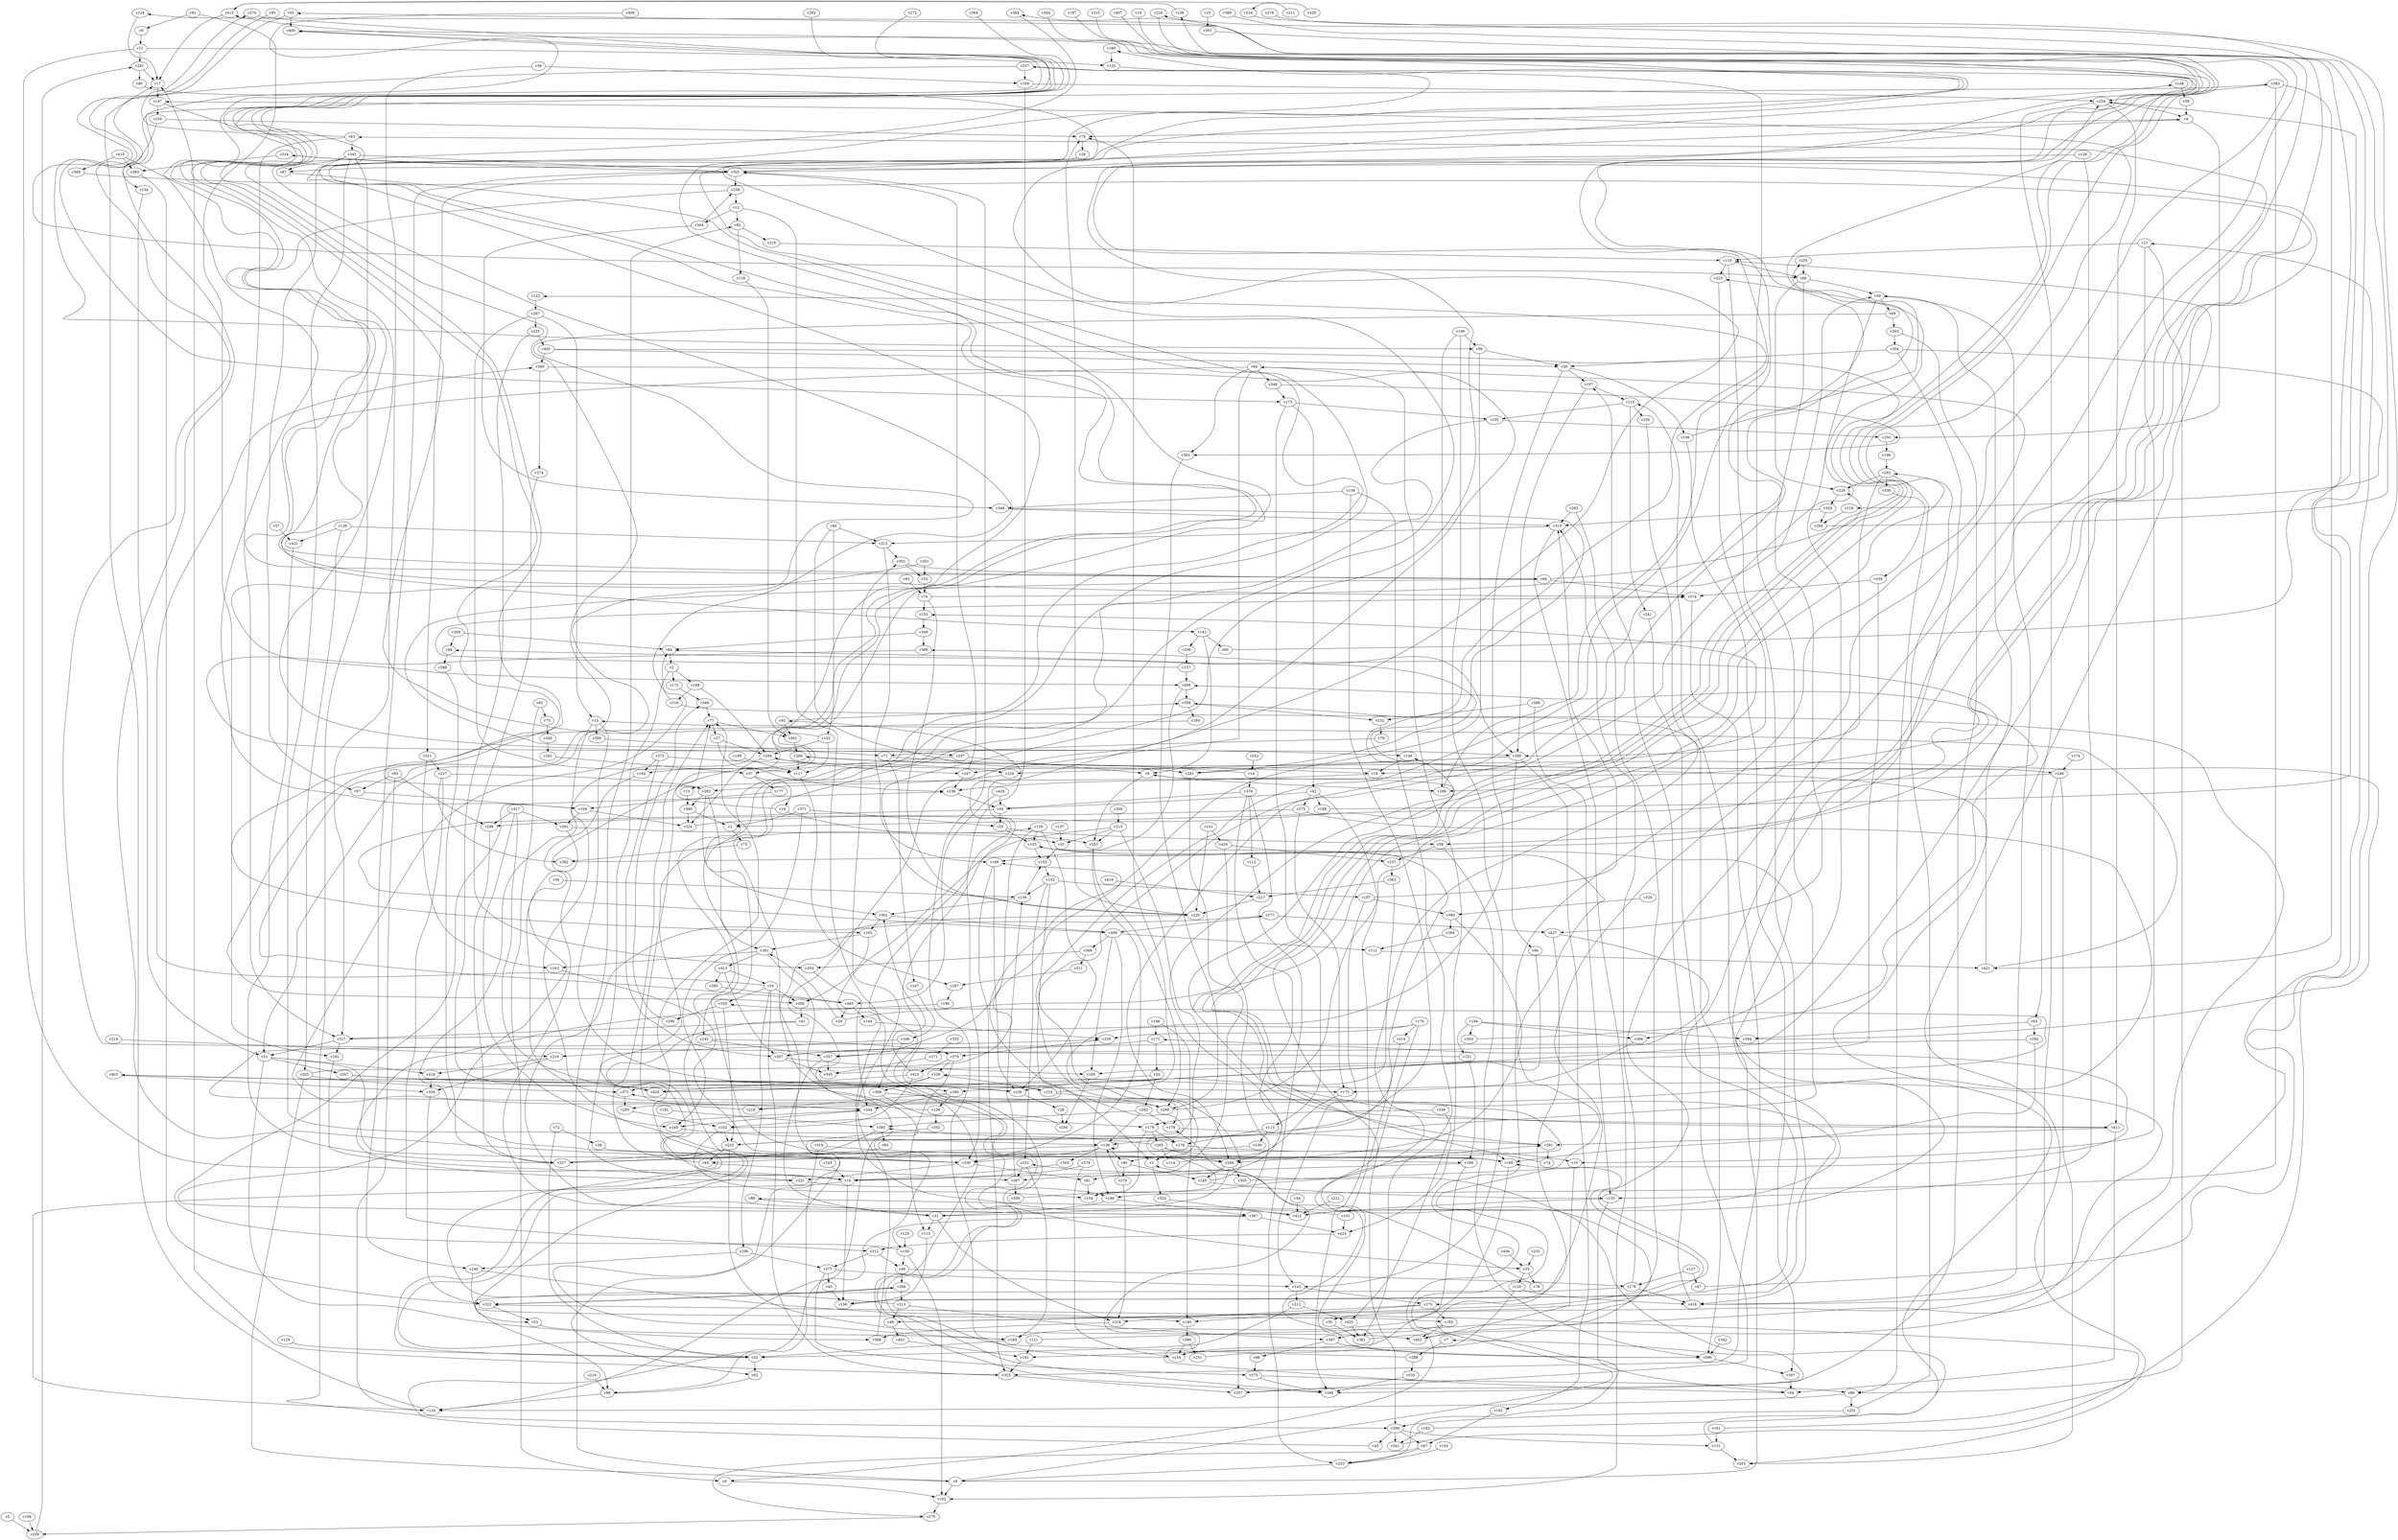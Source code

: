// Benchmark game 643 - 430 vertices
// time_bound: 214
// targets: v400
digraph G {
    v0 [name="v0", player=1];
    v1 [name="v1", player=0];
    v2 [name="v2", player=1];
    v3 [name="v3", player=1];
    v4 [name="v4", player=1];
    v5 [name="v5", player=1];
    v6 [name="v6", player=0];
    v7 [name="v7", player=1];
    v8 [name="v8", player=1];
    v9 [name="v9", player=0];
    v10 [name="v10", player=1];
    v11 [name="v11", player=1];
    v12 [name="v12", player=1];
    v13 [name="v13", player=1];
    v14 [name="v14", player=1];
    v15 [name="v15", player=0];
    v16 [name="v16", player=1];
    v17 [name="v17", player=0];
    v18 [name="v18", player=0];
    v19 [name="v19", player=0];
    v20 [name="v20", player=0];
    v21 [name="v21", player=0];
    v22 [name="v22", player=1];
    v23 [name="v23", player=1];
    v24 [name="v24", player=1];
    v25 [name="v25", player=1];
    v26 [name="v26", player=1];
    v27 [name="v27", player=1];
    v28 [name="v28", player=1];
    v29 [name="v29", player=0];
    v30 [name="v30", player=1];
    v31 [name="v31", player=1];
    v32 [name="v32", player=0];
    v33 [name="v33", player=0];
    v34 [name="v34", player=0];
    v35 [name="v35", player=1];
    v36 [name="v36", player=0];
    v37 [name="v37", player=0];
    v38 [name="v38", player=1];
    v39 [name="v39", player=0];
    v40 [name="v40", player=0];
    v41 [name="v41", player=1];
    v42 [name="v42", player=1];
    v43 [name="v43", player=1];
    v44 [name="v44", player=1];
    v45 [name="v45", player=1];
    v46 [name="v46", player=1];
    v47 [name="v47", player=0];
    v48 [name="v48", player=1];
    v49 [name="v49", player=1];
    v50 [name="v50", player=0];
    v51 [name="v51", player=1];
    v52 [name="v52", player=0];
    v53 [name="v53", player=0];
    v54 [name="v54", player=1];
    v55 [name="v55", player=1];
    v56 [name="v56", player=0];
    v57 [name="v57", player=0];
    v58 [name="v58", player=0];
    v59 [name="v59", player=0];
    v60 [name="v60", player=1];
    v61 [name="v61", player=1];
    v62 [name="v62", player=0];
    v63 [name="v63", player=1];
    v64 [name="v64", player=1];
    v65 [name="v65", player=1];
    v66 [name="v66", player=0];
    v67 [name="v67", player=0];
    v68 [name="v68", player=0];
    v69 [name="v69", player=0];
    v70 [name="v70", player=1];
    v71 [name="v71", player=0];
    v72 [name="v72", player=1];
    v73 [name="v73", player=1];
    v74 [name="v74", player=0];
    v75 [name="v75", player=1];
    v76 [name="v76", player=0];
    v77 [name="v77", player=1];
    v78 [name="v78", player=1];
    v79 [name="v79", player=0];
    v80 [name="v80", player=1];
    v81 [name="v81", player=1];
    v82 [name="v82", player=1];
    v83 [name="v83", player=0];
    v84 [name="v84", player=0];
    v85 [name="v85", player=0];
    v86 [name="v86", player=1];
    v87 [name="v87", player=0];
    v88 [name="v88", player=0];
    v89 [name="v89", player=0];
    v90 [name="v90", player=0];
    v91 [name="v91", player=1];
    v92 [name="v92", player=0];
    v93 [name="v93", player=0];
    v94 [name="v94", player=1];
    v95 [name="v95", player=1];
    v96 [name="v96", player=0];
    v97 [name="v97", player=1];
    v98 [name="v98", player=0];
    v99 [name="v99", player=0];
    v100 [name="v100", player=1];
    v101 [name="v101", player=1];
    v102 [name="v102", player=0];
    v103 [name="v103", player=0];
    v104 [name="v104", player=0];
    v105 [name="v105", player=0];
    v106 [name="v106", player=0];
    v107 [name="v107", player=0];
    v108 [name="v108", player=0];
    v109 [name="v109", player=1];
    v110 [name="v110", player=1];
    v111 [name="v111", player=1];
    v112 [name="v112", player=1];
    v113 [name="v113", player=0];
    v114 [name="v114", player=1];
    v115 [name="v115", player=0];
    v116 [name="v116", player=0];
    v117 [name="v117", player=1];
    v118 [name="v118", player=0];
    v119 [name="v119", player=0];
    v120 [name="v120", player=1];
    v121 [name="v121", player=0];
    v122 [name="v122", player=0];
    v123 [name="v123", player=0];
    v124 [name="v124", player=0];
    v125 [name="v125", player=0];
    v126 [name="v126", player=1];
    v127 [name="v127", player=0];
    v128 [name="v128", player=0];
    v129 [name="v129", player=1];
    v130 [name="v130", player=1];
    v131 [name="v131", player=0];
    v132 [name="v132", player=1];
    v133 [name="v133", player=1];
    v134 [name="v134", player=0];
    v135 [name="v135", player=1];
    v136 [name="v136", player=1];
    v137 [name="v137", player=1];
    v138 [name="v138", player=1];
    v139 [name="v139", player=0];
    v140 [name="v140", player=1];
    v141 [name="v141", player=0];
    v142 [name="v142", player=0];
    v143 [name="v143", player=1];
    v144 [name="v144", player=0];
    v145 [name="v145", player=0];
    v146 [name="v146", player=0];
    v147 [name="v147", player=0];
    v148 [name="v148", player=0];
    v149 [name="v149", player=1];
    v150 [name="v150", player=0];
    v151 [name="v151", player=1];
    v152 [name="v152", player=1];
    v153 [name="v153", player=1];
    v154 [name="v154", player=1];
    v155 [name="v155", player=1];
    v156 [name="v156", player=1];
    v157 [name="v157", player=0];
    v158 [name="v158", player=0];
    v159 [name="v159", player=1];
    v160 [name="v160", player=1];
    v161 [name="v161", player=1];
    v162 [name="v162", player=0];
    v163 [name="v163", player=1];
    v164 [name="v164", player=0];
    v165 [name="v165", player=1];
    v166 [name="v166", player=1];
    v167 [name="v167", player=0];
    v168 [name="v168", player=1];
    v169 [name="v169", player=0];
    v170 [name="v170", player=0];
    v171 [name="v171", player=1];
    v172 [name="v172", player=0];
    v173 [name="v173", player=1];
    v174 [name="v174", player=0];
    v175 [name="v175", player=0];
    v176 [name="v176", player=1];
    v177 [name="v177", player=0];
    v178 [name="v178", player=0];
    v179 [name="v179", player=0];
    v180 [name="v180", player=1];
    v181 [name="v181", player=1];
    v182 [name="v182", player=1];
    v183 [name="v183", player=1];
    v184 [name="v184", player=0];
    v185 [name="v185", player=1];
    v186 [name="v186", player=0];
    v187 [name="v187", player=1];
    v188 [name="v188", player=0];
    v189 [name="v189", player=0];
    v190 [name="v190", player=0];
    v191 [name="v191", player=1];
    v192 [name="v192", player=1];
    v193 [name="v193", player=1];
    v194 [name="v194", player=1];
    v195 [name="v195", player=0];
    v196 [name="v196", player=1];
    v197 [name="v197", player=1];
    v198 [name="v198", player=1];
    v199 [name="v199", player=0];
    v200 [name="v200", player=1];
    v201 [name="v201", player=1];
    v202 [name="v202", player=1];
    v203 [name="v203", player=1];
    v204 [name="v204", player=1];
    v205 [name="v205", player=1];
    v206 [name="v206", player=0];
    v207 [name="v207", player=0];
    v208 [name="v208", player=0];
    v209 [name="v209", player=1];
    v210 [name="v210", player=1];
    v211 [name="v211", player=0];
    v212 [name="v212", player=0];
    v213 [name="v213", player=0];
    v214 [name="v214", player=1];
    v215 [name="v215", player=1];
    v216 [name="v216", player=1];
    v217 [name="v217", player=0];
    v218 [name="v218", player=0];
    v219 [name="v219", player=1];
    v220 [name="v220", player=0];
    v221 [name="v221", player=0];
    v222 [name="v222", player=0];
    v223 [name="v223", player=0];
    v224 [name="v224", player=0];
    v225 [name="v225", player=1];
    v226 [name="v226", player=0];
    v227 [name="v227", player=1];
    v228 [name="v228", player=1];
    v229 [name="v229", player=0];
    v230 [name="v230", player=0];
    v231 [name="v231", player=1];
    v232 [name="v232", player=1];
    v233 [name="v233", player=0];
    v234 [name="v234", player=1];
    v235 [name="v235", player=0];
    v236 [name="v236", player=0];
    v237 [name="v237", player=1];
    v238 [name="v238", player=1];
    v239 [name="v239", player=1];
    v240 [name="v240", player=0];
    v241 [name="v241", player=1];
    v242 [name="v242", player=1];
    v243 [name="v243", player=1];
    v244 [name="v244", player=1];
    v245 [name="v245", player=1];
    v246 [name="v246", player=1];
    v247 [name="v247", player=0];
    v248 [name="v248", player=1];
    v249 [name="v249", player=0];
    v250 [name="v250", player=0];
    v251 [name="v251", player=0];
    v252 [name="v252", player=1];
    v253 [name="v253", player=0];
    v254 [name="v254", player=0];
    v255 [name="v255", player=1];
    v256 [name="v256", player=0];
    v257 [name="v257", player=0];
    v258 [name="v258", player=0];
    v259 [name="v259", player=1];
    v260 [name="v260", player=0];
    v261 [name="v261", player=1];
    v262 [name="v262", player=0];
    v263 [name="v263", player=1];
    v264 [name="v264", player=0];
    v265 [name="v265", player=1];
    v266 [name="v266", player=1];
    v267 [name="v267", player=0];
    v268 [name="v268", player=1];
    v269 [name="v269", player=1];
    v270 [name="v270", player=0];
    v271 [name="v271", player=0];
    v272 [name="v272", player=1];
    v273 [name="v273", player=1];
    v274 [name="v274", player=1];
    v275 [name="v275", player=1];
    v276 [name="v276", player=0];
    v277 [name="v277", player=1];
    v278 [name="v278", player=0];
    v279 [name="v279", player=0];
    v280 [name="v280", player=0];
    v281 [name="v281", player=0];
    v282 [name="v282", player=0];
    v283 [name="v283", player=0];
    v284 [name="v284", player=1];
    v285 [name="v285", player=0];
    v286 [name="v286", player=0];
    v287 [name="v287", player=0];
    v288 [name="v288", player=1];
    v289 [name="v289", player=0];
    v290 [name="v290", player=1];
    v291 [name="v291", player=1];
    v292 [name="v292", player=0];
    v293 [name="v293", player=1];
    v294 [name="v294", player=0];
    v295 [name="v295", player=0];
    v296 [name="v296", player=0];
    v297 [name="v297", player=1];
    v298 [name="v298", player=1];
    v299 [name="v299", player=0];
    v300 [name="v300", player=1];
    v301 [name="v301", player=0];
    v302 [name="v302", player=0];
    v303 [name="v303", player=1];
    v304 [name="v304", player=0];
    v305 [name="v305", player=0];
    v306 [name="v306", player=1];
    v307 [name="v307", player=0];
    v308 [name="v308", player=1];
    v309 [name="v309", player=0];
    v310 [name="v310", player=1];
    v311 [name="v311", player=0];
    v312 [name="v312", player=0];
    v313 [name="v313", player=1];
    v314 [name="v314", player=1];
    v315 [name="v315", player=0];
    v316 [name="v316", player=1];
    v317 [name="v317", player=1];
    v318 [name="v318", player=1];
    v319 [name="v319", player=0];
    v320 [name="v320", player=0];
    v321 [name="v321", player=0];
    v322 [name="v322", player=1];
    v323 [name="v323", player=0];
    v324 [name="v324", player=0];
    v325 [name="v325", player=1];
    v326 [name="v326", player=0];
    v327 [name="v327", player=0];
    v328 [name="v328", player=0];
    v329 [name="v329", player=1];
    v330 [name="v330", player=0];
    v331 [name="v331", player=1];
    v332 [name="v332", player=0];
    v333 [name="v333", player=1];
    v334 [name="v334", player=0];
    v335 [name="v335", player=0];
    v336 [name="v336", player=1];
    v337 [name="v337", player=0];
    v338 [name="v338", player=1];
    v339 [name="v339", player=1];
    v340 [name="v340", player=1];
    v341 [name="v341", player=0];
    v342 [name="v342", player=1];
    v343 [name="v343", player=0];
    v344 [name="v344", player=1];
    v345 [name="v345", player=0];
    v346 [name="v346", player=0];
    v347 [name="v347", player=1];
    v348 [name="v348", player=0];
    v349 [name="v349", player=1];
    v350 [name="v350", player=0];
    v351 [name="v351", player=0];
    v352 [name="v352", player=1];
    v353 [name="v353", player=1];
    v354 [name="v354", player=0];
    v355 [name="v355", player=0];
    v356 [name="v356", player=1];
    v357 [name="v357", player=0];
    v358 [name="v358", player=0];
    v359 [name="v359", player=0];
    v360 [name="v360", player=1];
    v361 [name="v361", player=1];
    v362 [name="v362", player=1];
    v363 [name="v363", player=1];
    v364 [name="v364", player=0];
    v365 [name="v365", player=1];
    v366 [name="v366", player=0];
    v367 [name="v367", player=0];
    v368 [name="v368", player=1];
    v369 [name="v369", player=0];
    v370 [name="v370", player=1];
    v371 [name="v371", player=1];
    v372 [name="v372", player=0];
    v373 [name="v373", player=1];
    v374 [name="v374", player=0];
    v375 [name="v375", player=1];
    v376 [name="v376", player=1];
    v377 [name="v377", player=0];
    v378 [name="v378", player=0];
    v379 [name="v379", player=0];
    v380 [name="v380", player=0];
    v381 [name="v381", player=1];
    v382 [name="v382", player=1];
    v383 [name="v383", player=1];
    v384 [name="v384", player=1];
    v385 [name="v385", player=1];
    v386 [name="v386", player=0];
    v387 [name="v387", player=0];
    v388 [name="v388", player=0];
    v389 [name="v389", player=1];
    v390 [name="v390", player=1];
    v391 [name="v391", player=1];
    v392 [name="v392", player=0];
    v393 [name="v393", player=1];
    v394 [name="v394", player=0];
    v395 [name="v395", player=0];
    v396 [name="v396", player=1];
    v397 [name="v397", player=1];
    v398 [name="v398", player=1];
    v399 [name="v399", player=1];
    v400 [name="v400", player=0, target=1];
    v401 [name="v401", player=1];
    v402 [name="v402", player=1];
    v403 [name="v403", player=1];
    v404 [name="v404", player=0];
    v405 [name="v405", player=1];
    v406 [name="v406", player=0];
    v407 [name="v407", player=1];
    v408 [name="v408", player=0];
    v409 [name="v409", player=1];
    v410 [name="v410", player=0];
    v411 [name="v411", player=1];
    v412 [name="v412", player=1];
    v413 [name="v413", player=0];
    v414 [name="v414", player=0];
    v415 [name="v415", player=0];
    v416 [name="v416", player=1];
    v417 [name="v417", player=1];
    v418 [name="v418", player=1];
    v419 [name="v419", player=1];
    v420 [name="v420", player=0];
    v421 [name="v421", player=0];
    v422 [name="v422", player=0];
    v423 [name="v423", player=1];
    v424 [name="v424", player=0];
    v425 [name="v425", player=1];
    v426 [name="v426", player=1];
    v427 [name="v427", player=0];
    v428 [name="v428", player=1];
    v429 [name="v429", player=1];

    v0 -> v11;
    v1 -> v75;
    v2 -> v16;
    v3 -> v223 [constraint="t >= 5"];
    v4 -> v250;
    v5 -> v239;
    v6 -> v162;
    v7 -> v288;
    v8 -> v103 [constraint="t < 13"];
    v9 -> v353;
    v10 -> v402;
    v11 -> v16;
    v12 -> v82;
    v13 -> v395;
    v14 -> v269 [constraint="t >= 3"];
    v15 -> v360;
    v16 -> v116 [constraint="t mod 3 == 1"];
    v17 -> v147;
    v18 -> v238;
    v19 -> v178 [constraint="t >= 4"];
    v20 -> v282;
    v21 -> v10;
    v22 -> v159 [constraint="t < 15"];
    v23 -> v351;
    v24 -> v180 [constraint="t mod 2 == 1"];
    v25 -> v103;
    v26 -> v301;
    v27 -> v238;
    v28 -> v256;
    v29 -> v147 [constraint="t < 12"];
    v30 -> v416;
    v31 -> v318;
    v32 -> v152;
    v33 -> v78;
    v34 -> v390 [constraint="t >= 5"];
    v35 -> v361;
    v36 -> v130;
    v37 -> v177;
    v38 -> v330;
    v39 -> v109;
    v40 -> v281;
    v41 -> v22 [constraint="t < 8"];
    v42 -> v275;
    v43 -> v156;
    v44 -> v412;
    v45 -> v403 [constraint="t >= 1"];
    v46 -> v176;
    v47 -> v21 [constraint="t < 6"];
    v48 -> v398;
    v49 -> v195 [constraint="t < 15"];
    v50 -> v409 [constraint="t mod 4 == 2"];
    v51 -> v330 [constraint="t mod 3 == 1"];
    v52 -> v76;
    v53 -> v184;
    v54 -> v178 [constraint="t >= 1"];
    v55 -> v173 [constraint="t mod 3 == 2"];
    v56 -> v106;
    v57 -> v422;
    v58 -> v396;
    v59 -> v4;
    v60 -> v384 [constraint="t mod 2 == 0"];
    v61 -> v104;
    v62 -> v98;
    v63 -> v376 [constraint="t < 7"];
    v64 -> v293;
    v65 -> v77;
    v66 -> v228;
    v67 -> v195 [constraint="t < 11"];
    v68 -> v356 [constraint="t >= 4"];
    v69 -> v51 [constraint="t >= 5"];
    v70 -> v26;
    v71 -> v18;
    v72 -> v22;
    v73 -> v340;
    v74 -> v136 [constraint="t >= 1"];
    v75 -> v382;
    v76 -> v30;
    v77 -> v27;
    v78 -> v415 [constraint="t mod 4 == 3"];
    v79 -> v71;
    v80 -> v67 [constraint="t >= 3"];
    v81 -> v0;
    v82 -> v219;
    v83 -> v76;
    v84 -> v2;
    v85 -> v99 [constraint="t < 7"];
    v86 -> v290;
    v87 -> v270 [constraint="t mod 4 == 2"];
    v88 -> v31;
    v89 -> v116;
    v90 -> v145;
    v91 -> v6;
    v92 -> v358 [constraint="t mod 4 == 0"];
    v93 -> v327;
    v94 -> v68 [constraint="t >= 1"];
    v95 -> v116;
    v96 -> v375;
    v97 -> v169;
    v98 -> v116;
    v99 -> v356;
    v100 -> v65;
    v101 -> v277 [constraint="t mod 4 == 3"];
    v102 -> v400 [constraint="t < 12"];
    v103 -> v225 [constraint="t >= 1"];
    v104 -> v366 [constraint="t < 14"];
    v105 -> v245 [constraint="t < 5"];
    v106 -> v255 [constraint="t mod 4 == 2"];
    v107 -> v123;
    v108 -> v239;
    v109 -> v254;
    v110 -> v66;
    v111 -> v421;
    v112 -> v217;
    v113 -> v279;
    v114 -> v372 [constraint="t mod 4 == 3"];
    v115 -> v156;
    v116 -> v17;
    v117 -> v287;
    v118 -> v294;
    v119 -> v392;
    v120 -> v154;
    v121 -> v88 [constraint="t < 10"];
    v122 -> v267;
    v123 -> v105;
    v124 -> v17 [constraint="t mod 3 == 1"];
    v125 -> v150;
    v126 -> v313;
    v127 -> v47;
    v128 -> v135;
    v129 -> v22;
    v130 -> v362;
    v131 -> v204 [constraint="t mod 5 == 0"];
    v132 -> v330 [constraint="t mod 4 == 2"];
    v133 -> v70;
    v134 -> v51;
    v135 -> v412;
    v136 -> v415 [constraint="t >= 5"];
    v137 -> v32;
    v138 -> v138 [constraint="t mod 3 == 1"];
    v139 -> v225;
    v140 -> v386;
    v141 -> v426;
    v142 -> v9;
    v143 -> v212;
    v144 -> v329;
    v145 -> v254 [constraint="t < 11"];
    v146 -> v31;
    v147 -> v149 [constraint="t < 15"];
    v148 -> v59;
    v149 -> v18;
    v150 -> v238 [constraint="t >= 3"];
    v151 -> v383 [constraint="t >= 4"];
    v152 -> v155;
    v153 -> v349;
    v154 -> v301;
    v155 -> v187;
    v156 -> v63 [constraint="t mod 4 == 0"];
    v157 -> v374 [constraint="t >= 2"];
    v158 -> v148 [constraint="t < 11"];
    v159 -> v357;
    v160 -> v256;
    v161 -> v322 [constraint="t mod 2 == 0"];
    v162 -> v270;
    v163 -> v53 [constraint="t < 12"];
    v164 -> v367 [constraint="t mod 3 == 1"];
    v165 -> v300;
    v166 -> v99;
    v167 -> v238;
    v168 -> v236;
    v169 -> v324;
    v170 -> v90 [constraint="t >= 4"];
    v171 -> v207;
    v172 -> v348;
    v173 -> v113;
    v174 -> v246;
    v175 -> v266;
    v176 -> v185 [constraint="t < 13"];
    v177 -> v169;
    v178 -> v291;
    v179 -> v279;
    v180 -> v132;
    v181 -> v325;
    v182 -> v87;
    v183 -> v7 [constraint="t mod 2 == 1"];
    v184 -> v22;
    v185 -> v397;
    v186 -> v140;
    v187 -> v310;
    v188 -> v316;
    v189 -> v181;
    v190 -> v222 [constraint="t >= 3"];
    v191 -> v385;
    v192 -> v16;
    v193 -> v233;
    v194 -> v394;
    v195 -> v4 [constraint="t < 5"];
    v196 -> v202;
    v197 -> v367 [constraint="t < 8"];
    v198 -> v55 [constraint="t mod 3 == 2"];
    v199 -> v117;
    v200 -> v215;
    v201 -> v406 [constraint="t mod 4 == 1"];
    v202 -> v356;
    v203 -> v406 [constraint="t < 9"];
    v204 -> v167;
    v205 -> v168 [constraint="t >= 5"];
    v206 -> v157;
    v207 -> v160;
    v208 -> v341;
    v209 -> v358 [constraint="t >= 1"];
    v210 -> v98;
    v211 -> v234 [constraint="t >= 3"];
    v212 -> v425;
    v213 -> v244 [constraint="t < 7"];
    v214 -> v216;
    v215 -> v260 [constraint="t >= 1"];
    v216 -> v334;
    v217 -> v220;
    v218 -> v77;
    v219 -> v110;
    v220 -> v62 [constraint="t < 12"];
    v221 -> v412;
    v222 -> v146;
    v223 -> v18;
    v224 -> v266 [constraint="t < 9"];
    v225 -> v402;
    v226 -> v134;
    v227 -> v283;
    v228 -> v320;
    v229 -> v283;
    v230 -> v396;
    v231 -> v33;
    v232 -> v79;
    v233 -> v94 [constraint="t mod 5 == 2"];
    v234 -> v412 [constraint="t < 10"];
    v235 -> v420;
    v236 -> v28;
    v237 -> v363;
    v238 -> v50;
    v239 -> v261;
    v240 -> v98;
    v241 -> v257;
    v242 -> v14;
    v243 -> v16;
    v244 -> v329 [constraint="t mod 3 == 0"];
    v245 -> v357;
    v246 -> v122 [constraint="t mod 2 == 0"];
    v247 -> v346;
    v248 -> v303 [constraint="t mod 5 == 2"];
    v249 -> v138;
    v250 -> v196;
    v251 -> v291 [constraint="t >= 4"];
    v252 -> v202;
    v253 -> v110 [constraint="t mod 4 == 3"];
    v254 -> v411;
    v255 -> v66;
    v256 -> v332 [constraint="t mod 4 == 3"];
    v257 -> v331 [constraint="t >= 1"];
    v258 -> v142 [constraint="t >= 3"];
    v259 -> v48;
    v260 -> v403 [constraint="t < 12"];
    v261 -> v80;
    v262 -> v37;
    v263 -> v260;
    v264 -> v111;
    v265 -> v385 [constraint="t >= 3"];
    v266 -> v305;
    v267 -> v117;
    v268 -> v153 [constraint="t >= 2"];
    v269 -> v117;
    v270 -> v239;
    v271 -> v345;
    v272 -> v300 [constraint="t < 11"];
    v273 -> v318;
    v274 -> v350;
    v275 -> v218 [constraint="t >= 3"];
    v276 -> v318;
    v277 -> v409;
    v278 -> v1 [constraint="t >= 3"];
    v279 -> v10;
    v280 -> v365;
    v281 -> v84 [constraint="t < 14"];
    v282 -> v178;
    v283 -> v362;
    v284 -> v283 [constraint="t < 7"];
    v285 -> v154;
    v286 -> v232;
    v287 -> v190;
    v288 -> v92 [constraint="t >= 4"];
    v289 -> v400 [constraint="t >= 5"];
    v290 -> v158;
    v291 -> v337 [constraint="t < 12"];
    v292 -> v374 [constraint="t mod 2 == 0"];
    v293 -> v195;
    v294 -> v124 [constraint="t < 15"];
    v295 -> v332;
    v296 -> v377;
    v297 -> v37;
    v298 -> v327;
    v299 -> v348;
    v300 -> v41;
    v301 -> v321;
    v302 -> v68;
    v303 -> v268;
    v304 -> v258;
    v305 -> v171 [constraint="t >= 4"];
    v306 -> v213;
    v307 -> v54;
    v308 -> v175;
    v309 -> v156 [constraint="t < 5"];
    v310 -> v162;
    v311 -> v287;
    v312 -> v46;
    v313 -> v168;
    v314 -> v393;
    v315 -> v220 [constraint="t < 14"];
    v316 -> v35 [constraint="t >= 2"];
    v317 -> v51;
    v318 -> v388;
    v319 -> v98;
    v320 -> v310;
    v321 -> v163;
    v322 -> v306;
    v323 -> v412;
    v324 -> v9 [constraint="t mod 5 == 3"];
    v325 -> v257;
    v326 -> v380;
    v327 -> v195 [constraint="t < 14"];
    v328 -> v133;
    v329 -> v370;
    v330 -> v222;
    v331 -> v184;
    v332 -> v225;
    v333 -> v260;
    v334 -> v322;
    v335 -> v299;
    v336 -> v339;
    v337 -> v66 [constraint="t mod 4 == 3"];
    v338 -> v179;
    v339 -> v374;
    v340 -> v262;
    v341 -> v224 [constraint="t mod 5 == 3"];
    v342 -> v396;
    v343 -> v208;
    v344 -> v164 [constraint="t >= 3"];
    v345 -> v335 [constraint="t < 12"];
    v346 -> v309;
    v347 -> v295 [constraint="t < 12"];
    v348 -> v77;
    v349 -> v366;
    v350 -> v244;
    v351 -> v6 [constraint="t >= 5"];
    v352 -> v184 [constraint="t mod 2 == 0"];
    v353 -> v330;
    v354 -> v118 [constraint="t >= 5"];
    v355 -> v271;
    v356 -> v229;
    v357 -> v31;
    v358 -> v284;
    v359 -> v16;
    v360 -> v1;
    v361 -> v254 [constraint="t < 7"];
    v362 -> v165;
    v363 -> v217;
    v364 -> v365 [constraint="t mod 3 == 0"];
    v365 -> v144;
    v366 -> v297 [constraint="t mod 3 == 2"];
    v367 -> v150 [constraint="t >= 4"];
    v368 -> v350;
    v369 -> v15 [constraint="t mod 5 == 4"];
    v370 -> v115;
    v371 -> v1;
    v372 -> v295;
    v373 -> v229;
    v374 -> v325;
    v375 -> v89;
    v376 -> v165 [constraint="t mod 2 == 1"];
    v377 -> v143;
    v378 -> v112;
    v379 -> v16;
    v380 -> v266;
    v381 -> v413;
    v382 -> v48 [constraint="t mod 5 == 1"];
    v383 -> v421;
    v384 -> v244 [constraint="t mod 3 == 2"];
    v385 -> v327;
    v386 -> v251;
    v387 -> v209;
    v388 -> v302;
    v389 -> v49 [constraint="t mod 3 == 2"];
    v390 -> v116 [constraint="t < 7"];
    v391 -> v268;
    v392 -> v269;
    v393 -> v322;
    v394 -> v269 [constraint="t mod 2 == 0"];
    v395 -> v71;
    v396 -> v3 [constraint="t < 9"];
    v397 -> v396;
    v398 -> v327;
    v399 -> v246 [constraint="t < 11"];
    v400 -> v169 [constraint="t >= 4"];
    v401 -> v181;
    v402 -> v328 [constraint="t mod 2 == 1"];
    v403 -> v334;
    v404 -> v33;
    v405 -> v411 [constraint="t < 12"];
    v406 -> v358;
    v407 -> v33 [constraint="t < 10"];
    v408 -> v189 [constraint="t < 11"];
    v409 -> v146;
    v410 -> v68 [constraint="t < 8"];
    v411 -> v149 [constraint="t < 8"];
    v412 -> v103 [constraint="t < 10"];
    v413 -> v207;
    v414 -> v101;
    v415 -> v17 [constraint="t >= 5"];
    v416 -> v107;
    v417 -> v391;
    v418 -> v334;
    v419 -> v217;
    v420 -> v314 [constraint="t < 15"];
    v421 -> v13 [constraint="t < 13"];
    v422 -> v327;
    v423 -> v332;
    v424 -> v312;
    v425 -> v361;
    v426 -> v257;
    v427 -> v357 [constraint="t >= 1"];
    v428 -> v50;
    v429 -> v415 [constraint="t >= 3"];
    v328 -> v309;
    v94 -> v424;
    v94 -> v167;
    v110 -> v416;
    v2 -> v172;
    v244 -> v249;
    v194 -> v308;
    v409 -> v111;
    v31 -> v115;
    v20 -> v420;
    v179 -> v104;
    v102 -> v204;
    v110 -> v223;
    v22 -> v62;
    v76 -> v220;
    v55 -> v400;
    v331 -> v387;
    v370 -> v328;
    v56 -> v317;
    v265 -> v195;
    v126 -> v422;
    v90 -> v276;
    v8 -> v82;
    v283 -> v381;
    v252 -> v208;
    v16 -> v156;
    v266 -> v31;
    v378 -> v387;
    v71 -> v247;
    v286 -> v135;
    v297 -> v9;
    v194 -> v203;
    v167 -> v301;
    v290 -> v218;
    v8 -> v123;
    v176 -> v310;
    v215 -> v32;
    v410 -> v393;
    v411 -> v54;
    v263 -> v354;
    v128 -> v301;
    v170 -> v329;
    v258 -> v12;
    v133 -> v268;
    v426 -> v237;
    v89 -> v252;
    v220 -> v70;
    v30 -> v69;
    v215 -> v225;
    v215 -> v353;
    v259 -> v84;
    v427 -> v273;
    v107 -> v356;
    v113 -> v100;
    v94 -> v248;
    v121 -> v181;
    v143 -> v273;
    v357 -> v345;
    v25 -> v58;
    v235 -> v405;
    v202 -> v228;
    v423 -> v362;
    v34 -> v325;
    v146 -> v367;
    v91 -> v73;
    v285 -> v310;
    v173 -> v42;
    v151 -> v189;
    v283 -> v360;
    v254 -> v4;
    v188 -> v204;
    v139 -> v361;
    v375 -> v260;
    v227 -> v312;
    v208 -> v131;
    v413 -> v280;
    v72 -> v38;
    v64 -> v394;
    v202 -> v89;
    v417 -> v249;
    v381 -> v163;
    v135 -> v54;
    v2 -> v188;
    v227 -> v382;
    v405 -> v56;
    v377 -> v43;
    v63 -> v343;
    v339 -> v160;
    v87 -> v233;
    v267 -> v235;
    v165 -> v381;
    v310 -> v313;
    v205 -> v8;
    v51 -> v418;
    v337 -> v109;
    v391 -> v32;
    v290 -> v244;
    v312 -> v377;
    v279 -> v3;
    v12 -> v304;
    v24 -> v353;
    v306 -> v322;
    v130 -> v152;
    v328 -> v372;
    v381 -> v133;
    v187 -> v143;
    v296 -> v240;
    v9 -> v289;
    v12 -> v412;
    v360 -> v324;
    v363 -> v236;
    v354 -> v58;
    v68 -> v374;
    v127 -> v176;
    v66 -> v427;
    v277 -> v427;
    v171 -> v20;
    v66 -> v30;
    v131 -> v253;
    v335 -> v225;
    v273 -> v140;
    v8 -> v162;
    v138 -> v327;
    v233 -> v8;
    v282 -> v385;
    v365 -> v29;
    v383 -> v146;
    v139 -> v399;
    v322 -> v53;
    v410 -> v369;
    v390 -> v274;
    v356 -> v182;
    v11 -> v132;
    v316 -> v84;
    v222 -> v77;
    v246 -> v289;
    v387 -> v130;
    v248 -> v173;
    v358 -> v232;
    v362 -> v409;
    v343 -> v279;
    v288 -> v333;
    v159 -> v236;
    v383 -> v254;
    v201 -> v52;
    v142 -> v206;
    v157 -> v406;
    v123 -> v230;
    v81 -> v192;
    v356 -> v281;
    v246 -> v416;
    v208 -> v87;
    v273 -> v185;
    v195 -> v184;
    v216 -> v418;
    v304 -> v399;
    v30 -> v308;
    v246 -> v253;
    v266 -> v145;
    v240 -> v140;
    v202 -> v336;
    v343 -> v301;
    v95 -> v97;
    v42 -> v260;
    v347 -> v290;
    v34 -> v296;
    v293 -> v207;
    v367 -> v424;
    v120 -> v416;
    v330 -> v61;
    v317 -> v192;
    v166 -> v143;
    v314 -> v301;
    v158 -> v352;
    v166 -> v289;
    v58 -> v237;
    v99 -> v56;
    v205 -> v372;
    v386 -> v154;
    v213 -> v397;
    v179 -> v265;
    v150 -> v46;
    v291 -> v74;
    v213 -> v49;
    v421 -> v30;
    v147 -> v226;
    v4 -> v70;
    v155 -> v130;
    v155 -> v3;
    v42 -> v50;
    v282 -> v138;
    v207 -> v345;
    v406 -> v168;
    v337 -> v138;
    v183 -> v341;
    v138 -> v90;
    v33 -> v120;
    v212 -> v22;
    v150 -> v162;
    v332 -> v104;
    v94 -> v303;
    v385 -> v93;
    v413 -> v34;
    v380 -> v264;
    v346 -> v216;
    v141 -> v220;
    v343 -> v97;
    v397 -> v96;
    v265 -> v266;
    v379 -> v154;
    v50 -> v25;
    v347 -> v236;
    v176 -> v416;
    v347 -> v175;
    v187 -> v380;
    v46 -> v306;
    v377 -> v375;
    v261 -> v17;
    v226 -> v70;
    v105 -> v250;
    v411 -> v291;
    v159 -> v103;
    v321 -> v227;
    v173 -> v105;
    v51 -> v388;
    v368 -> v311;
    v82 -> v119;
    v423 -> v420;
    v29 -> v381;
    v3 -> v323;
    v399 -> v310;
    v63 -> v317;
    v27 -> v204;
    v301 -> v258;
    v319 -> v266;
    v373 -> v164;
    v208 -> v45;
    v13 -> v236;
    v138 -> v330;
    v56 -> v107;
    v37 -> v24;
    v42 -> v198;
    v109 -> v330;
    v409 -> v160;
    v170 -> v208;
    v40 -> v313;
    v281 -> v61;
    v168 -> v325;
    v194 -> v151;
    v145 -> v135;
    v185 -> v402;
    v343 -> v67;
    v68 -> v228;
    v51 -> v347;
    v313 -> v302;
    v142 -> v60;
    v276 -> v138;
    v370 -> v423;
    v13 -> v330;
    v34 -> v335;
    v186 -> v171;
    v92 -> v392;
    v302 -> v52;
    v76 -> v153;
    v349 -> v84;
    v353 -> v268;
    v428 -> v365;
    v378 -> v50;
    v325 -> v17;
    v169 -> v391;
    v378 -> v233;
    v371 -> v25;
    v170 -> v414;
    v123 -> v241;
    v21 -> v89;
    v106 -> v307;
    v77 -> v392;
    v373 -> v207;
    v396 -> v307;
    v225 -> v65;
    v309 -> v179;
    v371 -> v249;
    v102 -> v117;
    v14 -> v378;
    v254 -> v64;
    v301 -> v240;
    v95 -> v298;
    v204 -> v324;
    v265 -> v114;
    v409 -> v368;
    v320 -> v294;
    v356 -> v86;
    v245 -> v370;
    v267 -> v13;
    v138 -> v359;
    v40 -> v102;
    v161 -> v131;
    v11 -> v261;
    v49 -> v401;
    v417 -> v298;
    v103 -> v152;
    v101 -> v424;
    v39 -> v317;
    v69 -> v263;
    v21 -> v110;
    v41 -> v317;
    v354 -> v56;
    v275 -> v175;
    v65 -> v387;
    v338 -> v425;
    v34 -> v300;
    v155 -> v331;
    v417 -> v420;
    v189 -> v16;
    v126 -> v205;
    v275 -> v298;
    v405 -> v390;
}
